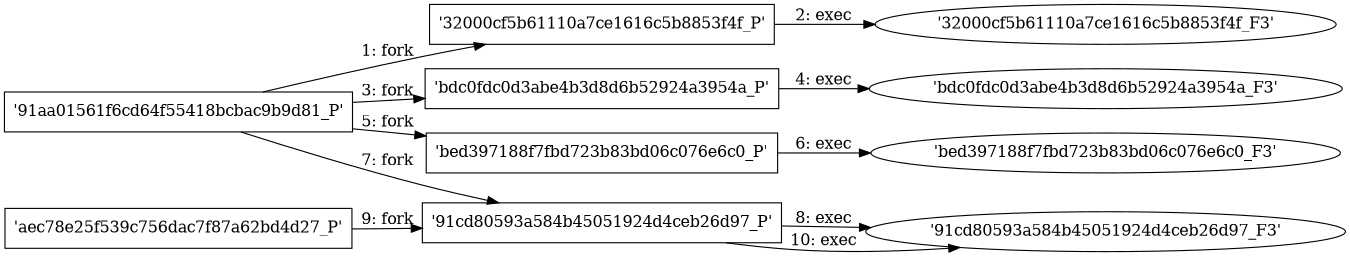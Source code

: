 digraph "D:\Learning\Paper\apt\基于CTI的攻击预警\Dataset\攻击图\ASGfromALLCTI\Vulnerability Spotlight Information leak vulnerability in Adobe Acrobat Reader’s JavaScript function.dot" {
rankdir="LR"
size="9"
fixedsize="false"
splines="true"
nodesep=0.3
ranksep=0
fontsize=10
overlap="scalexy"
engine= "neato"
	"'91aa01561f6cd64f55418bcbac9b9d81_P'" [node_type=Process shape=box]
	"'32000cf5b61110a7ce1616c5b8853f4f_P'" [node_type=Process shape=box]
	"'91aa01561f6cd64f55418bcbac9b9d81_P'" -> "'32000cf5b61110a7ce1616c5b8853f4f_P'" [label="1: fork"]
	"'32000cf5b61110a7ce1616c5b8853f4f_P'" [node_type=Process shape=box]
	"'32000cf5b61110a7ce1616c5b8853f4f_F3'" [node_type=File shape=ellipse]
	"'32000cf5b61110a7ce1616c5b8853f4f_P'" -> "'32000cf5b61110a7ce1616c5b8853f4f_F3'" [label="2: exec"]
	"'91aa01561f6cd64f55418bcbac9b9d81_P'" [node_type=Process shape=box]
	"'bdc0fdc0d3abe4b3d8d6b52924a3954a_P'" [node_type=Process shape=box]
	"'91aa01561f6cd64f55418bcbac9b9d81_P'" -> "'bdc0fdc0d3abe4b3d8d6b52924a3954a_P'" [label="3: fork"]
	"'bdc0fdc0d3abe4b3d8d6b52924a3954a_P'" [node_type=Process shape=box]
	"'bdc0fdc0d3abe4b3d8d6b52924a3954a_F3'" [node_type=File shape=ellipse]
	"'bdc0fdc0d3abe4b3d8d6b52924a3954a_P'" -> "'bdc0fdc0d3abe4b3d8d6b52924a3954a_F3'" [label="4: exec"]
	"'91aa01561f6cd64f55418bcbac9b9d81_P'" [node_type=Process shape=box]
	"'bed397188f7fbd723b83bd06c076e6c0_P'" [node_type=Process shape=box]
	"'91aa01561f6cd64f55418bcbac9b9d81_P'" -> "'bed397188f7fbd723b83bd06c076e6c0_P'" [label="5: fork"]
	"'bed397188f7fbd723b83bd06c076e6c0_P'" [node_type=Process shape=box]
	"'bed397188f7fbd723b83bd06c076e6c0_F3'" [node_type=File shape=ellipse]
	"'bed397188f7fbd723b83bd06c076e6c0_P'" -> "'bed397188f7fbd723b83bd06c076e6c0_F3'" [label="6: exec"]
	"'91aa01561f6cd64f55418bcbac9b9d81_P'" [node_type=Process shape=box]
	"'91cd80593a584b45051924d4ceb26d97_P'" [node_type=Process shape=box]
	"'91aa01561f6cd64f55418bcbac9b9d81_P'" -> "'91cd80593a584b45051924d4ceb26d97_P'" [label="7: fork"]
	"'91cd80593a584b45051924d4ceb26d97_P'" [node_type=Process shape=box]
	"'91cd80593a584b45051924d4ceb26d97_F3'" [node_type=File shape=ellipse]
	"'91cd80593a584b45051924d4ceb26d97_P'" -> "'91cd80593a584b45051924d4ceb26d97_F3'" [label="8: exec"]
	"'aec78e25f539c756dac7f87a62bd4d27_P'" [node_type=Process shape=box]
	"'91cd80593a584b45051924d4ceb26d97_P'" [node_type=Process shape=box]
	"'aec78e25f539c756dac7f87a62bd4d27_P'" -> "'91cd80593a584b45051924d4ceb26d97_P'" [label="9: fork"]
	"'91cd80593a584b45051924d4ceb26d97_P'" [node_type=Process shape=box]
	"'91cd80593a584b45051924d4ceb26d97_F3'" [node_type=File shape=ellipse]
	"'91cd80593a584b45051924d4ceb26d97_P'" -> "'91cd80593a584b45051924d4ceb26d97_F3'" [label="10: exec"]
}
